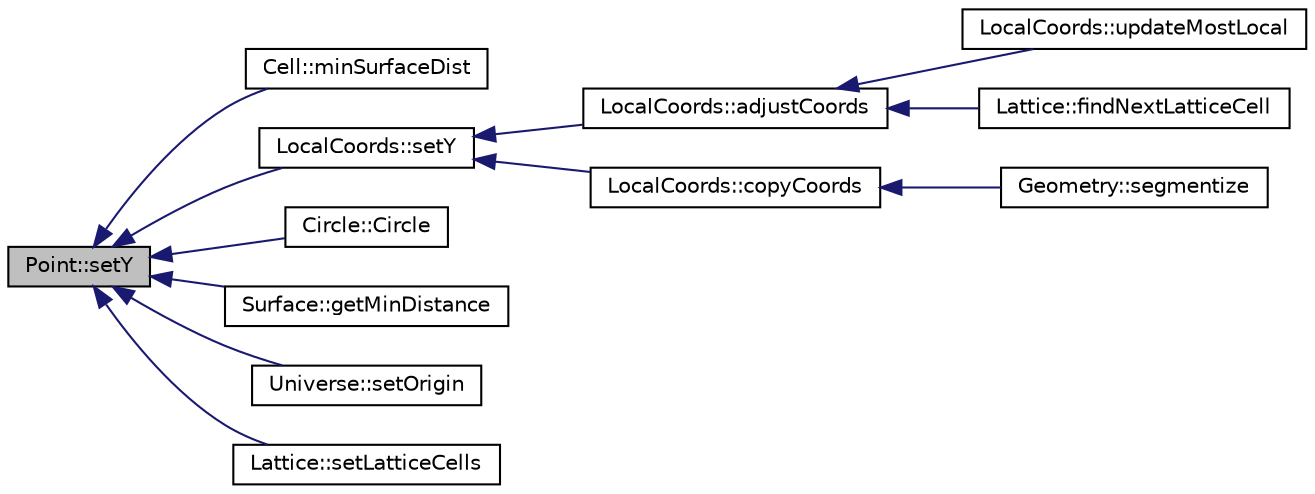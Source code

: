 digraph "Point::setY"
{
  edge [fontname="Helvetica",fontsize="10",labelfontname="Helvetica",labelfontsize="10"];
  node [fontname="Helvetica",fontsize="10",shape=record];
  rankdir="LR";
  Node1 [label="Point::setY",height=0.2,width=0.4,color="black", fillcolor="grey75", style="filled" fontcolor="black"];
  Node1 -> Node2 [dir="back",color="midnightblue",fontsize="10",style="solid",fontname="Helvetica"];
  Node2 [label="Cell::minSurfaceDist",height=0.2,width=0.4,color="black", fillcolor="white", style="filled",URL="$classCell.html#adf41aafa99278a759d8d6ae826c7330e",tooltip="Computes the minimum distance to a Surface from a Point with a given trajectory at a certain angle..."];
  Node1 -> Node3 [dir="back",color="midnightblue",fontsize="10",style="solid",fontname="Helvetica"];
  Node3 [label="LocalCoords::setY",height=0.2,width=0.4,color="black", fillcolor="white", style="filled",URL="$classLocalCoords.html#ae7a4a2eeb8a1e17698da8b58d08c05b5",tooltip="Set the y-coordinate for this Localcoords."];
  Node3 -> Node4 [dir="back",color="midnightblue",fontsize="10",style="solid",fontname="Helvetica"];
  Node4 [label="LocalCoords::adjustCoords",height=0.2,width=0.4,color="black", fillcolor="white", style="filled",URL="$classLocalCoords.html#a9a554dc0de187957849d1577cba7a277",tooltip="Translate all of the x,y coordinates for each LocalCoords object in the linked list."];
  Node4 -> Node5 [dir="back",color="midnightblue",fontsize="10",style="solid",fontname="Helvetica"];
  Node5 [label="LocalCoords::updateMostLocal",height=0.2,width=0.4,color="black", fillcolor="white", style="filled",URL="$classLocalCoords.html#a371080a986073525f2e0572345e438c7",tooltip="Update the last element in the linked list (the one at the lowest level of nested Universes) to have ..."];
  Node4 -> Node6 [dir="back",color="midnightblue",fontsize="10",style="solid",fontname="Helvetica"];
  Node6 [label="Lattice::findNextLatticeCell",height=0.2,width=0.4,color="black", fillcolor="white", style="filled",URL="$classLattice.html#a74e06905bc0f096fa4fb1b97420b0825",tooltip="Finds the next Cell for a LocalCoords object along a trajectory defined by some angle (in radians fro..."];
  Node3 -> Node7 [dir="back",color="midnightblue",fontsize="10",style="solid",fontname="Helvetica"];
  Node7 [label="LocalCoords::copyCoords",height=0.2,width=0.4,color="black", fillcolor="white", style="filled",URL="$classLocalCoords.html#a5a5ed42ca7ccf274f548134f9d56d9f8",tooltip="Copies a LocalCoords&#39; values to this one. details Given a pointer to a LocalCoords, it first prunes it and then creates a copy of the linked list of LocalCoords in the linked list below this one to give to the input LocalCoords."];
  Node7 -> Node8 [dir="back",color="midnightblue",fontsize="10",style="solid",fontname="Helvetica"];
  Node8 [label="Geometry::segmentize",height=0.2,width=0.4,color="black", fillcolor="white", style="filled",URL="$classGeometry.html#a21a092d997179d6bea6c66f592faa6de",tooltip="This method performs ray tracing to create Track segments within each flat source region in the Geome..."];
  Node1 -> Node9 [dir="back",color="midnightblue",fontsize="10",style="solid",fontname="Helvetica"];
  Node9 [label="Circle::Circle",height=0.2,width=0.4,color="black", fillcolor="white", style="filled",URL="$classCircle.html#a36967a60e251a08c22747c4b2cec4bce",tooltip="constructor."];
  Node1 -> Node10 [dir="back",color="midnightblue",fontsize="10",style="solid",fontname="Helvetica"];
  Node10 [label="Surface::getMinDistance",height=0.2,width=0.4,color="black", fillcolor="white", style="filled",URL="$classSurface.html#a38d24a561dd8d1e3e3a0dabc3a472634",tooltip="Finds the minimum distance to a Surface."];
  Node1 -> Node11 [dir="back",color="midnightblue",fontsize="10",style="solid",fontname="Helvetica"];
  Node11 [label="Universe::setOrigin",height=0.2,width=0.4,color="black", fillcolor="white", style="filled",URL="$classUniverse.html#a0f832001f75c9a3e9b57ba6834d202af",tooltip="Set the origin in global coordinates for this Universe."];
  Node1 -> Node12 [dir="back",color="midnightblue",fontsize="10",style="solid",fontname="Helvetica"];
  Node12 [label="Lattice::setLatticeCells",height=0.2,width=0.4,color="black", fillcolor="white", style="filled",URL="$classLattice.html#a7e26e6e079c58f1ebc6c9e1ee237d932",tooltip="Sets the arrary of Universe IDs filling each Lattice cell."];
}

